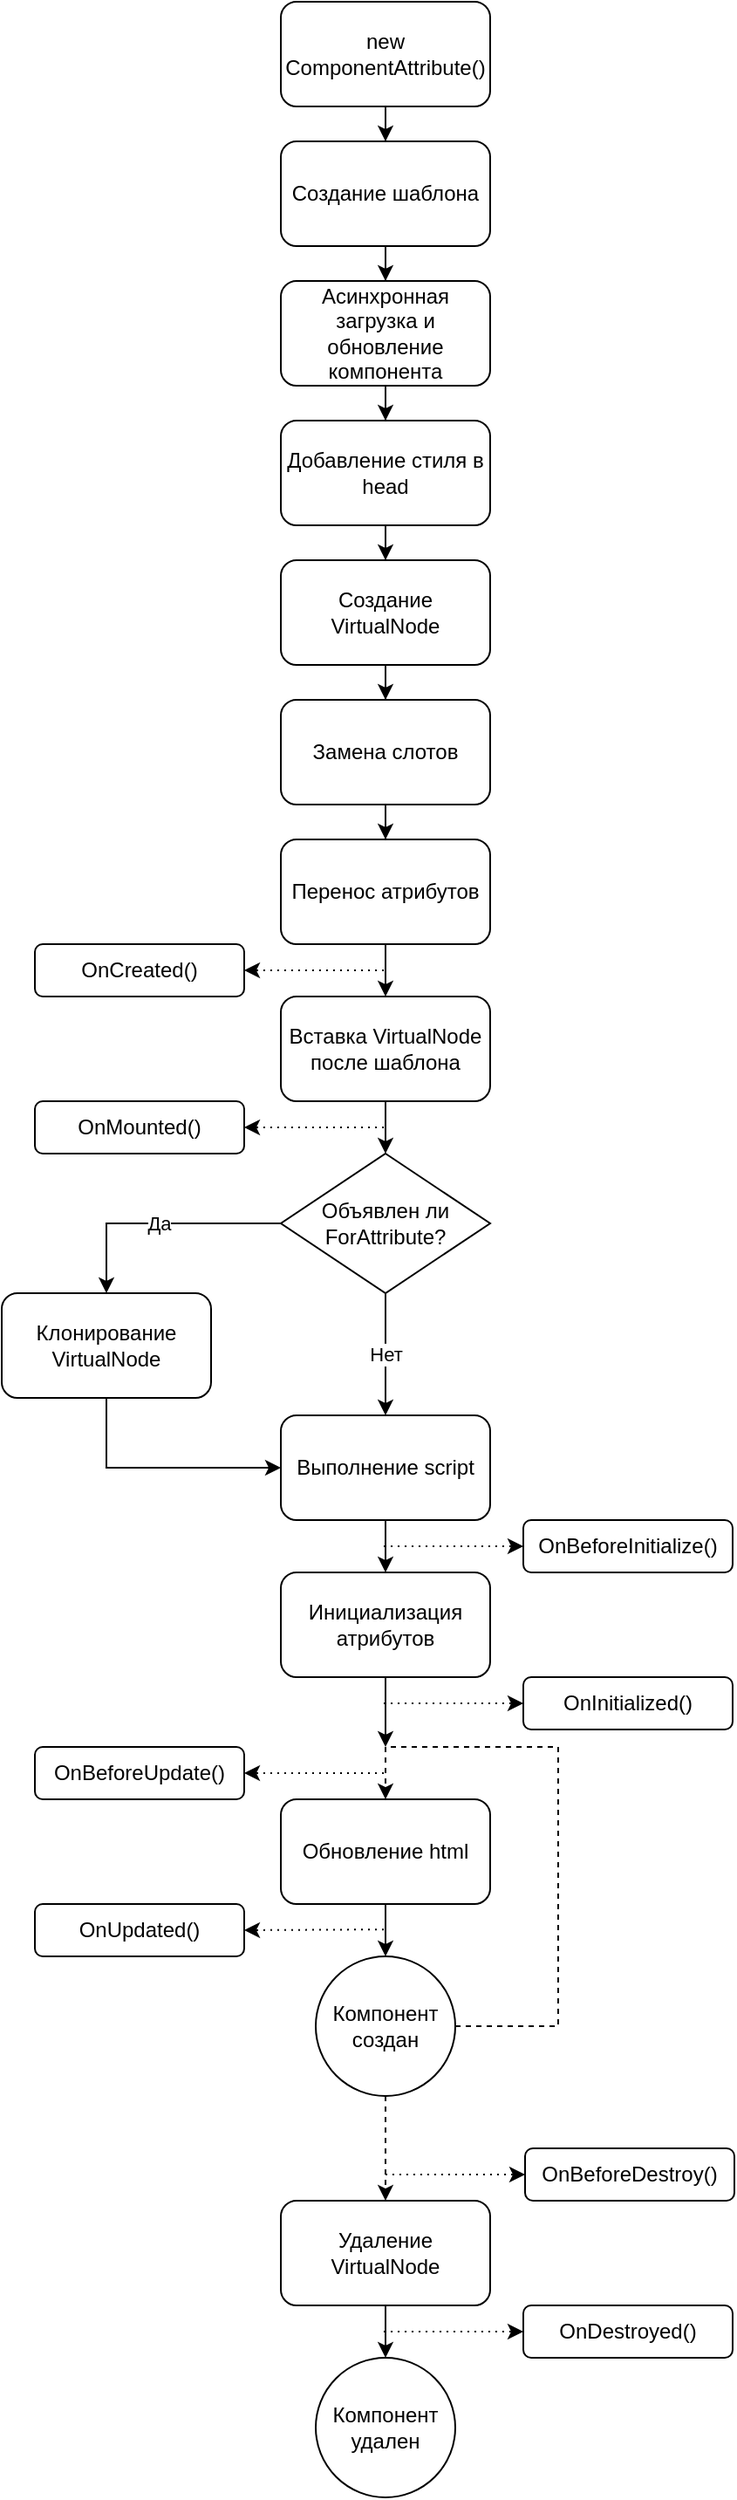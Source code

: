 <mxfile version="15.3.7" type="device"><diagram id="FWZ8hLf-ciWxDr-5hqQK" name="Page-1"><mxGraphModel dx="1204" dy="1129" grid="1" gridSize="10" guides="1" tooltips="1" connect="1" arrows="1" fold="1" page="1" pageScale="1" pageWidth="827" pageHeight="1169" math="0" shadow="0"><root><mxCell id="0"/><mxCell id="1" parent="0"/><mxCell id="ObWaiadkB6oVtT2F_Q37-1" value="" style="edgeStyle=orthogonalEdgeStyle;rounded=0;orthogonalLoop=1;jettySize=auto;html=1;endArrow=classic;endFill=1;endSize=6;strokeWidth=1;" edge="1" parent="1" source="ObWaiadkB6oVtT2F_Q37-2" target="ObWaiadkB6oVtT2F_Q37-4"><mxGeometry relative="1" as="geometry"/></mxCell><mxCell id="ObWaiadkB6oVtT2F_Q37-2" value="new ComponentAttribute()" style="rounded=1;whiteSpace=wrap;html=1;" vertex="1" parent="1"><mxGeometry x="1181" y="40" width="120" height="60" as="geometry"/></mxCell><mxCell id="ObWaiadkB6oVtT2F_Q37-3" value="" style="edgeStyle=orthogonalEdgeStyle;rounded=0;orthogonalLoop=1;jettySize=auto;html=1;endArrow=classic;endFill=1;endSize=6;strokeWidth=1;" edge="1" parent="1" source="ObWaiadkB6oVtT2F_Q37-4" target="ObWaiadkB6oVtT2F_Q37-6"><mxGeometry relative="1" as="geometry"/></mxCell><mxCell id="ObWaiadkB6oVtT2F_Q37-4" value="Создание шаблона" style="rounded=1;whiteSpace=wrap;html=1;" vertex="1" parent="1"><mxGeometry x="1181" y="120" width="120" height="60" as="geometry"/></mxCell><mxCell id="ObWaiadkB6oVtT2F_Q37-5" value="" style="edgeStyle=orthogonalEdgeStyle;rounded=0;orthogonalLoop=1;jettySize=auto;html=1;endArrow=classic;endFill=1;endSize=6;strokeWidth=1;" edge="1" parent="1" source="ObWaiadkB6oVtT2F_Q37-6" target="ObWaiadkB6oVtT2F_Q37-8"><mxGeometry relative="1" as="geometry"/></mxCell><mxCell id="ObWaiadkB6oVtT2F_Q37-6" value="Асинхронная загрузка и обновление компонента" style="rounded=1;whiteSpace=wrap;html=1;" vertex="1" parent="1"><mxGeometry x="1181" y="200" width="120" height="60" as="geometry"/></mxCell><mxCell id="ObWaiadkB6oVtT2F_Q37-7" value="" style="edgeStyle=orthogonalEdgeStyle;rounded=0;orthogonalLoop=1;jettySize=auto;html=1;endArrow=classic;endFill=1;endSize=6;strokeWidth=1;" edge="1" parent="1" source="ObWaiadkB6oVtT2F_Q37-8" target="ObWaiadkB6oVtT2F_Q37-10"><mxGeometry relative="1" as="geometry"/></mxCell><mxCell id="ObWaiadkB6oVtT2F_Q37-8" value="Добавление стиля в head" style="rounded=1;whiteSpace=wrap;html=1;" vertex="1" parent="1"><mxGeometry x="1181" y="280" width="120" height="60" as="geometry"/></mxCell><mxCell id="ObWaiadkB6oVtT2F_Q37-9" value="" style="edgeStyle=orthogonalEdgeStyle;rounded=0;orthogonalLoop=1;jettySize=auto;html=1;endArrow=classic;endFill=1;endSize=6;strokeWidth=1;" edge="1" parent="1" source="ObWaiadkB6oVtT2F_Q37-10" target="ObWaiadkB6oVtT2F_Q37-12"><mxGeometry relative="1" as="geometry"/></mxCell><mxCell id="ObWaiadkB6oVtT2F_Q37-10" value="Создание VirtualNode" style="rounded=1;whiteSpace=wrap;html=1;" vertex="1" parent="1"><mxGeometry x="1181" y="360" width="120" height="60" as="geometry"/></mxCell><mxCell id="ObWaiadkB6oVtT2F_Q37-11" value="" style="edgeStyle=orthogonalEdgeStyle;rounded=0;orthogonalLoop=1;jettySize=auto;html=1;endArrow=classic;endFill=1;endSize=6;strokeWidth=1;" edge="1" parent="1" source="ObWaiadkB6oVtT2F_Q37-12" target="ObWaiadkB6oVtT2F_Q37-14"><mxGeometry relative="1" as="geometry"/></mxCell><mxCell id="ObWaiadkB6oVtT2F_Q37-12" value="Замена слотов" style="rounded=1;whiteSpace=wrap;html=1;" vertex="1" parent="1"><mxGeometry x="1181" y="440" width="120" height="60" as="geometry"/></mxCell><mxCell id="ObWaiadkB6oVtT2F_Q37-13" value="" style="edgeStyle=orthogonalEdgeStyle;rounded=0;orthogonalLoop=1;jettySize=auto;html=1;endArrow=classic;endFill=1;endSize=6;strokeWidth=1;" edge="1" parent="1" source="ObWaiadkB6oVtT2F_Q37-14" target="ObWaiadkB6oVtT2F_Q37-16"><mxGeometry relative="1" as="geometry"/></mxCell><mxCell id="ObWaiadkB6oVtT2F_Q37-14" value="Перенос атрибутов" style="rounded=1;whiteSpace=wrap;html=1;" vertex="1" parent="1"><mxGeometry x="1181" y="520" width="120" height="60" as="geometry"/></mxCell><mxCell id="ObWaiadkB6oVtT2F_Q37-15" value="" style="edgeStyle=orthogonalEdgeStyle;rounded=0;orthogonalLoop=1;jettySize=auto;html=1;endArrow=classic;endFill=1;endSize=6;strokeWidth=1;entryX=0.5;entryY=0;entryDx=0;entryDy=0;" edge="1" parent="1" source="ObWaiadkB6oVtT2F_Q37-16" target="ObWaiadkB6oVtT2F_Q37-21"><mxGeometry relative="1" as="geometry"><mxPoint x="1330" y="700" as="targetPoint"/></mxGeometry></mxCell><mxCell id="ObWaiadkB6oVtT2F_Q37-16" value="Вставка VirtualNode после шаблона" style="rounded=1;whiteSpace=wrap;html=1;" vertex="1" parent="1"><mxGeometry x="1181" y="610" width="120" height="60" as="geometry"/></mxCell><mxCell id="ObWaiadkB6oVtT2F_Q37-17" value="OnCreated()" style="rounded=1;whiteSpace=wrap;html=1;" vertex="1" parent="1"><mxGeometry x="1040" y="580" width="120" height="30" as="geometry"/></mxCell><mxCell id="ObWaiadkB6oVtT2F_Q37-18" value="" style="endArrow=classic;dashed=1;html=1;dashPattern=1 3;strokeWidth=1;entryX=1;entryY=0.5;entryDx=0;entryDy=0;endFill=1;endSize=6;" edge="1" parent="1" target="ObWaiadkB6oVtT2F_Q37-17"><mxGeometry width="50" height="50" relative="1" as="geometry"><mxPoint x="1240" y="595.0" as="sourcePoint"/><mxPoint x="800" y="400" as="targetPoint"/></mxGeometry></mxCell><mxCell id="ObWaiadkB6oVtT2F_Q37-19" value="OnMounted()" style="rounded=1;whiteSpace=wrap;html=1;" vertex="1" parent="1"><mxGeometry x="1040" y="670" width="120" height="30" as="geometry"/></mxCell><mxCell id="ObWaiadkB6oVtT2F_Q37-20" value="" style="endArrow=classic;dashed=1;html=1;dashPattern=1 3;strokeWidth=1;entryX=1;entryY=0.5;entryDx=0;entryDy=0;endFill=1;endSize=6;" edge="1" parent="1" target="ObWaiadkB6oVtT2F_Q37-19"><mxGeometry width="50" height="50" relative="1" as="geometry"><mxPoint x="1240" y="685.0" as="sourcePoint"/><mxPoint x="800" y="490" as="targetPoint"/></mxGeometry></mxCell><mxCell id="ObWaiadkB6oVtT2F_Q37-21" value="Объявлен ли ForAttribute?" style="rhombus;whiteSpace=wrap;html=1;" vertex="1" parent="1"><mxGeometry x="1181" y="700" width="120" height="80" as="geometry"/></mxCell><mxCell id="ObWaiadkB6oVtT2F_Q37-22" value="Да" style="edgeStyle=orthogonalEdgeStyle;rounded=0;orthogonalLoop=1;jettySize=auto;html=1;entryX=0.5;entryY=0;entryDx=0;entryDy=0;exitX=0;exitY=0.5;exitDx=0;exitDy=0;" edge="1" parent="1" source="ObWaiadkB6oVtT2F_Q37-21" target="ObWaiadkB6oVtT2F_Q37-24"><mxGeometry relative="1" as="geometry"><mxPoint x="1201" y="810" as="sourcePoint"/></mxGeometry></mxCell><mxCell id="ObWaiadkB6oVtT2F_Q37-23" value="" style="edgeStyle=orthogonalEdgeStyle;rounded=0;orthogonalLoop=1;jettySize=auto;html=1;endArrow=classic;endFill=1;endSize=6;strokeWidth=1;entryX=0;entryY=0.5;entryDx=0;entryDy=0;exitX=0.5;exitY=1;exitDx=0;exitDy=0;" edge="1" parent="1" source="ObWaiadkB6oVtT2F_Q37-24" target="ObWaiadkB6oVtT2F_Q37-26"><mxGeometry relative="1" as="geometry"><mxPoint x="1081" y="900" as="targetPoint"/></mxGeometry></mxCell><mxCell id="ObWaiadkB6oVtT2F_Q37-24" value="Клонирование VirtualNode" style="rounded=1;whiteSpace=wrap;html=1;" vertex="1" parent="1"><mxGeometry x="1021" y="780" width="120" height="60" as="geometry"/></mxCell><mxCell id="ObWaiadkB6oVtT2F_Q37-25" value="" style="edgeStyle=orthogonalEdgeStyle;rounded=0;orthogonalLoop=1;jettySize=auto;html=1;endArrow=classic;endFill=1;endSize=6;strokeWidth=1;" edge="1" parent="1" source="ObWaiadkB6oVtT2F_Q37-26" target="ObWaiadkB6oVtT2F_Q37-29"><mxGeometry relative="1" as="geometry"/></mxCell><mxCell id="ObWaiadkB6oVtT2F_Q37-26" value="Выполнение script" style="rounded=1;whiteSpace=wrap;html=1;" vertex="1" parent="1"><mxGeometry x="1181" y="850" width="120" height="60" as="geometry"/></mxCell><mxCell id="ObWaiadkB6oVtT2F_Q37-27" value="Нет" style="edgeStyle=orthogonalEdgeStyle;rounded=0;orthogonalLoop=1;jettySize=auto;html=1;entryX=0.5;entryY=0;entryDx=0;entryDy=0;exitX=0.5;exitY=1;exitDx=0;exitDy=0;" edge="1" parent="1" source="ObWaiadkB6oVtT2F_Q37-21" target="ObWaiadkB6oVtT2F_Q37-26"><mxGeometry relative="1" as="geometry"><mxPoint x="1311" y="780" as="sourcePoint"/><mxPoint x="1151" y="750" as="targetPoint"/></mxGeometry></mxCell><mxCell id="ObWaiadkB6oVtT2F_Q37-28" value="" style="edgeStyle=orthogonalEdgeStyle;rounded=0;orthogonalLoop=1;jettySize=auto;html=1;endArrow=classic;endFill=1;endSize=6;strokeWidth=1;exitX=0.5;exitY=1;exitDx=0;exitDy=0;" edge="1" parent="1" source="ObWaiadkB6oVtT2F_Q37-29"><mxGeometry relative="1" as="geometry"><mxPoint x="1241" y="1040" as="targetPoint"/><Array as="points"><mxPoint x="1241" y="1030"/></Array></mxGeometry></mxCell><mxCell id="ObWaiadkB6oVtT2F_Q37-29" value="Инициализация атрибутов" style="rounded=1;whiteSpace=wrap;html=1;" vertex="1" parent="1"><mxGeometry x="1181" y="940" width="120" height="60" as="geometry"/></mxCell><mxCell id="ObWaiadkB6oVtT2F_Q37-30" value="OnBeforeInitialize()" style="rounded=1;whiteSpace=wrap;html=1;" vertex="1" parent="1"><mxGeometry x="1320" y="910" width="120" height="30" as="geometry"/></mxCell><mxCell id="ObWaiadkB6oVtT2F_Q37-31" value="" style="endArrow=classic;dashed=1;html=1;dashPattern=1 3;strokeWidth=1;entryX=0;entryY=0.5;entryDx=0;entryDy=0;endFill=1;endSize=6;" edge="1" parent="1" target="ObWaiadkB6oVtT2F_Q37-30"><mxGeometry width="50" height="50" relative="1" as="geometry"><mxPoint x="1240" y="925" as="sourcePoint"/><mxPoint x="1080" y="730" as="targetPoint"/></mxGeometry></mxCell><mxCell id="ObWaiadkB6oVtT2F_Q37-32" value="OnInitialized()" style="rounded=1;whiteSpace=wrap;html=1;" vertex="1" parent="1"><mxGeometry x="1320" y="1000" width="120" height="30" as="geometry"/></mxCell><mxCell id="ObWaiadkB6oVtT2F_Q37-33" value="" style="endArrow=classic;dashed=1;html=1;dashPattern=1 3;strokeWidth=1;entryX=0;entryY=0.5;entryDx=0;entryDy=0;endFill=1;endSize=6;" edge="1" parent="1" target="ObWaiadkB6oVtT2F_Q37-32"><mxGeometry width="50" height="50" relative="1" as="geometry"><mxPoint x="1240" y="1015" as="sourcePoint"/><mxPoint x="1080" y="820" as="targetPoint"/></mxGeometry></mxCell><mxCell id="ObWaiadkB6oVtT2F_Q37-34" value="OnBeforeUpdate()" style="rounded=1;whiteSpace=wrap;html=1;" vertex="1" parent="1"><mxGeometry x="1040" y="1040" width="120" height="30" as="geometry"/></mxCell><mxCell id="ObWaiadkB6oVtT2F_Q37-35" style="edgeStyle=orthogonalEdgeStyle;rounded=0;orthogonalLoop=1;jettySize=auto;html=1;endArrow=classic;endFill=1;endSize=6;strokeWidth=1;exitX=1;exitY=0.5;exitDx=0;exitDy=0;dashed=1;entryX=0.5;entryY=0;entryDx=0;entryDy=0;" edge="1" parent="1" source="ObWaiadkB6oVtT2F_Q37-37" target="ObWaiadkB6oVtT2F_Q37-39"><mxGeometry relative="1" as="geometry"><mxPoint x="1470" y="1040" as="targetPoint"/><Array as="points"><mxPoint x="1340" y="1200"/><mxPoint x="1340" y="1040"/><mxPoint x="1241" y="1040"/></Array></mxGeometry></mxCell><mxCell id="ObWaiadkB6oVtT2F_Q37-36" style="edgeStyle=orthogonalEdgeStyle;rounded=0;orthogonalLoop=1;jettySize=auto;html=1;dashed=1;endArrow=classic;endFill=1;endSize=6;strokeWidth=1;entryX=0.5;entryY=0;entryDx=0;entryDy=0;" edge="1" parent="1" source="ObWaiadkB6oVtT2F_Q37-37" target="ObWaiadkB6oVtT2F_Q37-44"><mxGeometry relative="1" as="geometry"><mxPoint x="1241.0" y="1300" as="targetPoint"/></mxGeometry></mxCell><mxCell id="ObWaiadkB6oVtT2F_Q37-37" value="Компонент создан" style="ellipse;whiteSpace=wrap;html=1;aspect=fixed;" vertex="1" parent="1"><mxGeometry x="1201" y="1160" width="80" height="80" as="geometry"/></mxCell><mxCell id="ObWaiadkB6oVtT2F_Q37-38" value="" style="edgeStyle=orthogonalEdgeStyle;rounded=0;orthogonalLoop=1;jettySize=auto;html=1;endArrow=classic;endFill=1;endSize=6;strokeWidth=1;" edge="1" parent="1" source="ObWaiadkB6oVtT2F_Q37-39" target="ObWaiadkB6oVtT2F_Q37-37"><mxGeometry relative="1" as="geometry"/></mxCell><mxCell id="ObWaiadkB6oVtT2F_Q37-39" value="Обновление html" style="rounded=1;whiteSpace=wrap;html=1;" vertex="1" parent="1"><mxGeometry x="1181" y="1070" width="120" height="60" as="geometry"/></mxCell><mxCell id="ObWaiadkB6oVtT2F_Q37-40" value="" style="endArrow=classic;dashed=1;html=1;dashPattern=1 3;strokeWidth=1;endFill=1;endSize=6;entryX=1;entryY=0.5;entryDx=0;entryDy=0;" edge="1" parent="1" target="ObWaiadkB6oVtT2F_Q37-34"><mxGeometry width="50" height="50" relative="1" as="geometry"><mxPoint x="1240" y="1055" as="sourcePoint"/><mxPoint x="1180" y="1040" as="targetPoint"/></mxGeometry></mxCell><mxCell id="ObWaiadkB6oVtT2F_Q37-41" value="OnUpdated()" style="rounded=1;whiteSpace=wrap;html=1;" vertex="1" parent="1"><mxGeometry x="1040" y="1130" width="120" height="30" as="geometry"/></mxCell><mxCell id="ObWaiadkB6oVtT2F_Q37-42" value="" style="endArrow=classic;dashed=1;html=1;dashPattern=1 3;strokeWidth=1;endFill=1;endSize=6;entryX=1;entryY=0.5;entryDx=0;entryDy=0;" edge="1" parent="1" target="ObWaiadkB6oVtT2F_Q37-41"><mxGeometry width="50" height="50" relative="1" as="geometry"><mxPoint x="1240" y="1144.58" as="sourcePoint"/><mxPoint x="1320" y="1145" as="targetPoint"/></mxGeometry></mxCell><mxCell id="ObWaiadkB6oVtT2F_Q37-43" value="" style="edgeStyle=orthogonalEdgeStyle;rounded=0;orthogonalLoop=1;jettySize=auto;html=1;endArrow=classic;endFill=1;endSize=6;strokeWidth=1;" edge="1" parent="1" source="ObWaiadkB6oVtT2F_Q37-44" target="ObWaiadkB6oVtT2F_Q37-45"><mxGeometry relative="1" as="geometry"/></mxCell><mxCell id="ObWaiadkB6oVtT2F_Q37-44" value="Удаление VirtualNode" style="rounded=1;whiteSpace=wrap;html=1;" vertex="1" parent="1"><mxGeometry x="1181" y="1300" width="120" height="60" as="geometry"/></mxCell><mxCell id="ObWaiadkB6oVtT2F_Q37-45" value="Компонент удален" style="ellipse;whiteSpace=wrap;html=1;aspect=fixed;" vertex="1" parent="1"><mxGeometry x="1201" y="1390" width="80" height="80" as="geometry"/></mxCell><mxCell id="ObWaiadkB6oVtT2F_Q37-46" value="OnDestroyed()" style="rounded=1;whiteSpace=wrap;html=1;" vertex="1" parent="1"><mxGeometry x="1320" y="1360" width="120" height="30" as="geometry"/></mxCell><mxCell id="ObWaiadkB6oVtT2F_Q37-47" value="" style="endArrow=classic;dashed=1;html=1;dashPattern=1 3;strokeWidth=1;entryX=0;entryY=0.5;entryDx=0;entryDy=0;endFill=1;endSize=6;" edge="1" parent="1" target="ObWaiadkB6oVtT2F_Q37-46"><mxGeometry width="50" height="50" relative="1" as="geometry"><mxPoint x="1240" y="1375" as="sourcePoint"/><mxPoint x="1660" y="1364" as="targetPoint"/></mxGeometry></mxCell><mxCell id="ObWaiadkB6oVtT2F_Q37-48" value="OnBeforeDestroy()" style="rounded=1;whiteSpace=wrap;html=1;" vertex="1" parent="1"><mxGeometry x="1321" y="1270" width="120" height="30" as="geometry"/></mxCell><mxCell id="ObWaiadkB6oVtT2F_Q37-49" value="" style="endArrow=classic;dashed=1;html=1;dashPattern=1 3;strokeWidth=1;entryX=0;entryY=0.5;entryDx=0;entryDy=0;endFill=1;endSize=6;" edge="1" parent="1" target="ObWaiadkB6oVtT2F_Q37-48"><mxGeometry width="50" height="50" relative="1" as="geometry"><mxPoint x="1241" y="1285" as="sourcePoint"/><mxPoint x="1661" y="1274" as="targetPoint"/></mxGeometry></mxCell></root></mxGraphModel></diagram></mxfile>